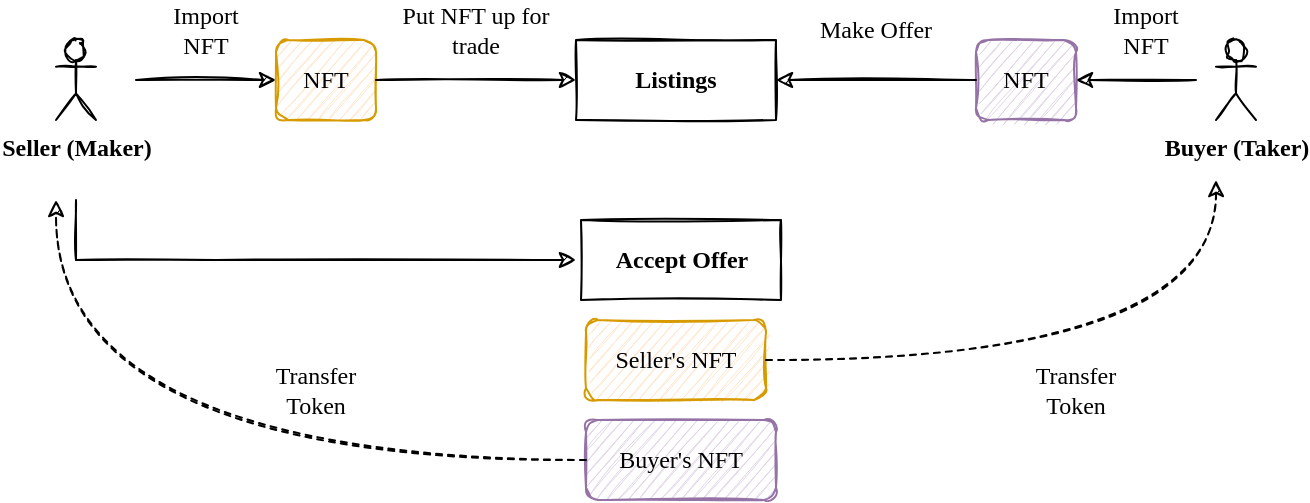 <mxfile version="20.1.3" type="device"><diagram id="D_B1nEHPrWYBNZKnZLfW" name="Page-1"><mxGraphModel dx="1051" dy="755" grid="1" gridSize="10" guides="1" tooltips="1" connect="1" arrows="1" fold="1" page="1" pageScale="1" pageWidth="827" pageHeight="1169" math="0" shadow="0"><root><mxCell id="0"/><mxCell id="1" parent="0"/><mxCell id="86FuSZyMAS3k-VvAaySy-2" value="Seller (Maker)" style="shape=umlActor;verticalLabelPosition=bottom;verticalAlign=top;html=1;outlineConnect=0;sketch=1;fontFamily=Comic Sans MS;fontStyle=1" vertex="1" parent="1"><mxGeometry x="130" y="210" width="20" height="40" as="geometry"/></mxCell><mxCell id="86FuSZyMAS3k-VvAaySy-13" value="Import NFT" style="text;html=1;strokeColor=none;fillColor=none;align=center;verticalAlign=middle;whiteSpace=wrap;rounded=0;sketch=1;fontFamily=Comic Sans MS;" vertex="1" parent="1"><mxGeometry x="180" y="190" width="50" height="30" as="geometry"/></mxCell><mxCell id="86FuSZyMAS3k-VvAaySy-14" value="" style="endArrow=classic;html=1;rounded=0;entryX=0;entryY=0.5;entryDx=0;entryDy=0;sketch=1;" edge="1" parent="1" target="86FuSZyMAS3k-VvAaySy-19"><mxGeometry width="50" height="50" relative="1" as="geometry"><mxPoint x="170" y="230" as="sourcePoint"/><mxPoint x="250" y="230" as="targetPoint"/></mxGeometry></mxCell><mxCell id="86FuSZyMAS3k-VvAaySy-18" value="Make Offer" style="text;html=1;strokeColor=none;fillColor=none;align=center;verticalAlign=middle;whiteSpace=wrap;rounded=0;sketch=1;fontFamily=Comic Sans MS;" vertex="1" parent="1"><mxGeometry x="500" y="190" width="80" height="30" as="geometry"/></mxCell><mxCell id="86FuSZyMAS3k-VvAaySy-19" value="NFT" style="rounded=1;whiteSpace=wrap;html=1;sketch=1;fontFamily=Comic Sans MS;fillColor=#ffe6cc;strokeColor=#d79b00;" vertex="1" parent="1"><mxGeometry x="240" y="210" width="50" height="40" as="geometry"/></mxCell><mxCell id="86FuSZyMAS3k-VvAaySy-15" value="" style="endArrow=classic;html=1;rounded=0;entryX=0;entryY=0.5;entryDx=0;entryDy=0;sketch=1;" edge="1" parent="1"><mxGeometry width="50" height="50" relative="1" as="geometry"><mxPoint x="140" y="290" as="sourcePoint"/><mxPoint x="390" y="320" as="targetPoint"/><Array as="points"><mxPoint x="140" y="320"/><mxPoint x="210" y="320"/></Array></mxGeometry></mxCell><mxCell id="86FuSZyMAS3k-VvAaySy-20" value="NFT" style="rounded=1;whiteSpace=wrap;html=1;sketch=1;fontFamily=Comic Sans MS;fillColor=#e1d5e7;strokeColor=#9673a6;" vertex="1" parent="1"><mxGeometry x="590" y="210" width="50" height="40" as="geometry"/></mxCell><mxCell id="86FuSZyMAS3k-VvAaySy-22" value="" style="endArrow=classic;html=1;rounded=0;exitX=0;exitY=0.5;exitDx=0;exitDy=0;sketch=1;" edge="1" parent="1" source="86FuSZyMAS3k-VvAaySy-20"><mxGeometry width="50" height="50" relative="1" as="geometry"><mxPoint x="390" y="400" as="sourcePoint"/><mxPoint x="490" y="230" as="targetPoint"/></mxGeometry></mxCell><mxCell id="86FuSZyMAS3k-VvAaySy-23" value="" style="endArrow=classic;html=1;rounded=0;exitX=1;exitY=0.5;exitDx=0;exitDy=0;entryX=0;entryY=0.5;entryDx=0;entryDy=0;sketch=1;" edge="1" parent="1" source="86FuSZyMAS3k-VvAaySy-19"><mxGeometry width="50" height="50" relative="1" as="geometry"><mxPoint x="390" y="400" as="sourcePoint"/><mxPoint x="390" y="230" as="targetPoint"/></mxGeometry></mxCell><mxCell id="86FuSZyMAS3k-VvAaySy-24" value="Put NFT up for trade" style="text;html=1;strokeColor=none;fillColor=none;align=center;verticalAlign=middle;whiteSpace=wrap;rounded=0;sketch=1;fontFamily=Comic Sans MS;" vertex="1" parent="1"><mxGeometry x="300" y="190" width="80" height="30" as="geometry"/></mxCell><mxCell id="86FuSZyMAS3k-VvAaySy-25" value="Buyer (Taker)" style="shape=umlActor;verticalLabelPosition=bottom;verticalAlign=top;html=1;outlineConnect=0;sketch=1;fontFamily=Comic Sans MS;fontStyle=1" vertex="1" parent="1"><mxGeometry x="710" y="210" width="20" height="40" as="geometry"/></mxCell><mxCell id="86FuSZyMAS3k-VvAaySy-29" value="" style="endArrow=classic;html=1;rounded=0;sketch=1;" edge="1" parent="1"><mxGeometry width="50" height="50" relative="1" as="geometry"><mxPoint x="700" y="230" as="sourcePoint"/><mxPoint x="640" y="230" as="targetPoint"/></mxGeometry></mxCell><mxCell id="86FuSZyMAS3k-VvAaySy-30" value="Listings" style="rounded=0;whiteSpace=wrap;html=1;sketch=1;fontFamily=Comic Sans MS;fontStyle=1" vertex="1" parent="1"><mxGeometry x="390" y="210" width="100" height="40" as="geometry"/></mxCell><mxCell id="86FuSZyMAS3k-VvAaySy-31" value="Seller's NFT" style="rounded=1;whiteSpace=wrap;html=1;sketch=1;fontFamily=Comic Sans MS;fillColor=#ffe6cc;strokeColor=#d79b00;" vertex="1" parent="1"><mxGeometry x="395" y="350" width="90" height="40" as="geometry"/></mxCell><mxCell id="86FuSZyMAS3k-VvAaySy-32" value="Buyer's NFT" style="rounded=1;whiteSpace=wrap;html=1;sketch=1;fontFamily=Comic Sans MS;fillColor=#e1d5e7;strokeColor=#9673a6;" vertex="1" parent="1"><mxGeometry x="395" y="400" width="95" height="40" as="geometry"/></mxCell><mxCell id="86FuSZyMAS3k-VvAaySy-33" value="Accept Offer" style="rounded=0;whiteSpace=wrap;html=1;sketch=1;fontFamily=Comic Sans MS;fontStyle=1" vertex="1" parent="1"><mxGeometry x="392.5" y="300" width="100" height="40" as="geometry"/></mxCell><mxCell id="86FuSZyMAS3k-VvAaySy-34" value="" style="endArrow=classic;html=1;rounded=0;exitX=0;exitY=0.5;exitDx=0;exitDy=0;edgeStyle=orthogonalEdgeStyle;curved=1;dashed=1;sketch=1;" edge="1" parent="1" source="86FuSZyMAS3k-VvAaySy-32"><mxGeometry width="50" height="50" relative="1" as="geometry"><mxPoint x="390" y="380" as="sourcePoint"/><mxPoint x="130" y="290" as="targetPoint"/></mxGeometry></mxCell><mxCell id="86FuSZyMAS3k-VvAaySy-38" value="" style="endArrow=classic;html=1;rounded=0;exitX=1;exitY=0.5;exitDx=0;exitDy=0;edgeStyle=orthogonalEdgeStyle;curved=1;dashed=1;sketch=1;" edge="1" parent="1" source="86FuSZyMAS3k-VvAaySy-31"><mxGeometry width="50" height="50" relative="1" as="geometry"><mxPoint x="405" y="430" as="sourcePoint"/><mxPoint x="710" y="280" as="targetPoint"/></mxGeometry></mxCell><mxCell id="86FuSZyMAS3k-VvAaySy-39" value="Transfer Token" style="text;html=1;strokeColor=none;fillColor=none;align=center;verticalAlign=middle;whiteSpace=wrap;rounded=0;sketch=1;fontFamily=Comic Sans MS;" vertex="1" parent="1"><mxGeometry x="230" y="370" width="60" height="30" as="geometry"/></mxCell><mxCell id="86FuSZyMAS3k-VvAaySy-40" value="Transfer Token" style="text;html=1;strokeColor=none;fillColor=none;align=center;verticalAlign=middle;whiteSpace=wrap;rounded=0;sketch=1;fontFamily=Comic Sans MS;" vertex="1" parent="1"><mxGeometry x="610" y="370" width="60" height="30" as="geometry"/></mxCell><mxCell id="86FuSZyMAS3k-VvAaySy-41" value="Import NFT" style="text;html=1;strokeColor=none;fillColor=none;align=center;verticalAlign=middle;whiteSpace=wrap;rounded=0;sketch=1;fontFamily=Comic Sans MS;" vertex="1" parent="1"><mxGeometry x="650" y="190" width="50" height="30" as="geometry"/></mxCell></root></mxGraphModel></diagram></mxfile>